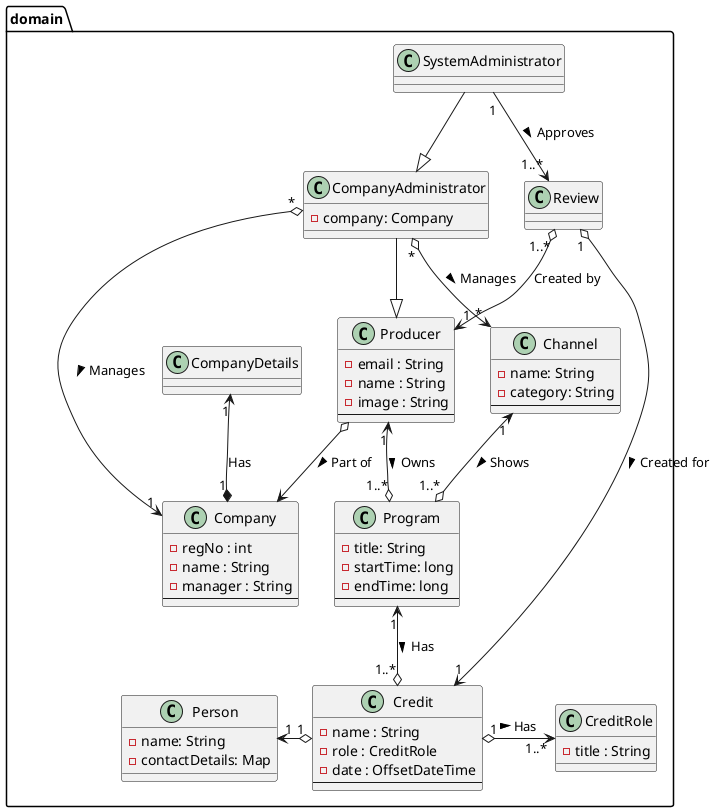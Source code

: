 @startuml
'https://plantuml.com/class-diagram

package "domain" {
    'Personer her
    class Producer {
        - email : String
        - name : String
        - image : String
        --
    }

    class CompanyAdministrator {
        - company: Company
    }

    class SystemAdministrator {
    }

    'Naeste
    class Company {
        - regNo : int
        - name : String
        - manager : String
        --
    }

    class Channel {
        - name: String
        - category: String
        --
    }

    class Program {
        - title: String
        -startTime: long
        -endTime: long
        --
    }

    class CreditRole {
        - title : String
    }

    class Review {
    }

    class Credit {
        - name : String
        - role : CreditRole
        - date : OffsetDateTime
        --
    }

    class Person {
        -name: String
        -contactDetails: Map
    }

    class CompanyDetails {

    }
}

SystemAdministrator "1" --> "1..*" Review : "Approves >"
Review "1..*" o--> "1" Producer : "Created by"
Review "1" o--> "1" Credit : "Created for >"
SystemAdministrator -|> CompanyAdministrator

CompanyAdministrator -|> Producer
CompanyAdministrator "*" o--> "1" Company : "Manages >"
CompanyAdministrator "*" o--> "*" Channel : "Manages >"

Producer "1" <--o "1..*" Program : "Owns >"
Producer o--> Company : "Part of >"

CompanyDetails "1" <--* "1" Company : Has

Channel "1" <--o "1..*" Program : "Shows >"

Credit "1" o-> "1..*" CreditRole : "Has >"

Program "1" <--o "1..*" Credit : "Has >"

Person "1" <-o "1" Credit

@enduml
